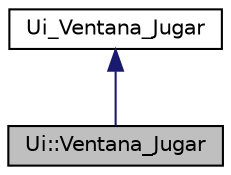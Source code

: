digraph "Ui::Ventana_Jugar"
{
  edge [fontname="Helvetica",fontsize="10",labelfontname="Helvetica",labelfontsize="10"];
  node [fontname="Helvetica",fontsize="10",shape=record];
  Node1 [label="Ui::Ventana_Jugar",height=0.2,width=0.4,color="black", fillcolor="grey75", style="filled" fontcolor="black"];
  Node2 -> Node1 [dir="back",color="midnightblue",fontsize="10",style="solid",fontname="Helvetica"];
  Node2 [label="Ui_Ventana_Jugar",height=0.2,width=0.4,color="black", fillcolor="white", style="filled",URL="$class_ui___ventana___jugar.html"];
}
